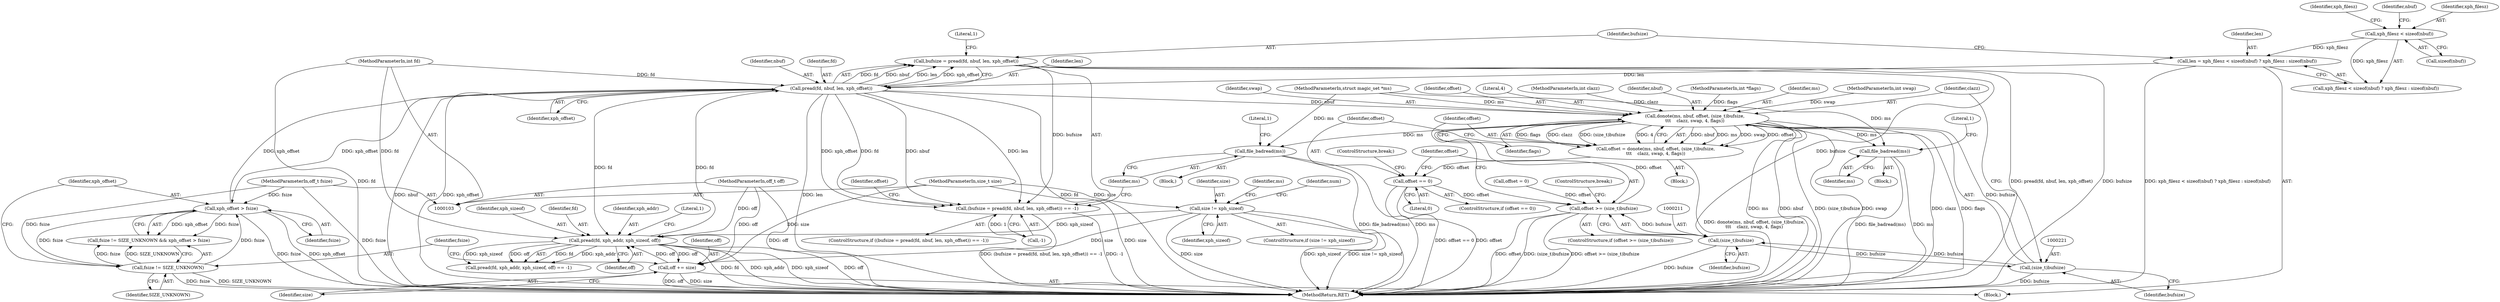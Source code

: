 digraph "0_file_445c8fb0ebff85195be94cd9f7e1df89cade5c7f@API" {
"1000187" [label="(Call,bufsize = pread(fd, nbuf, len, xph_offset))"];
"1000189" [label="(Call,pread(fd, nbuf, len, xph_offset))"];
"1000144" [label="(Call,pread(fd, xph_addr, xph_sizeof, off))"];
"1000107" [label="(MethodParameterIn,int fd)"];
"1000121" [label="(Call,size != xph_sizeof)"];
"1000110" [label="(MethodParameterIn,size_t size)"];
"1000157" [label="(Call,off += size)"];
"1000108" [label="(MethodParameterIn,off_t off)"];
"1000175" [label="(Call,len = xph_filesz < sizeof(nbuf) ? xph_filesz : sizeof(nbuf))"];
"1000178" [label="(Call,xph_filesz < sizeof(nbuf))"];
"1000165" [label="(Call,xph_offset > fsize)"];
"1000162" [label="(Call,fsize != SIZE_UNKNOWN)"];
"1000111" [label="(MethodParameterIn,off_t fsize)"];
"1000186" [label="(Call,(bufsize = pread(fd, nbuf, len, xph_offset)) == -1)"];
"1000210" [label="(Call,(size_t)bufsize)"];
"1000208" [label="(Call,offset >= (size_t)bufsize)"];
"1000216" [label="(Call,donote(ms, nbuf, offset, (size_t)bufsize,\n\t\t\t    clazz, swap, 4, flags))"];
"1000152" [label="(Call,file_badread(ms))"];
"1000197" [label="(Call,file_badread(ms))"];
"1000214" [label="(Call,offset = donote(ms, nbuf, offset, (size_t)bufsize,\n\t\t\t    clazz, swap, 4, flags))"];
"1000228" [label="(Call,offset == 0)"];
"1000220" [label="(Call,(size_t)bufsize)"];
"1000166" [label="(Identifier,xph_offset)"];
"1000219" [label="(Identifier,offset)"];
"1000121" [label="(Call,size != xph_sizeof)"];
"1000203" [label="(Identifier,offset)"];
"1000162" [label="(Call,fsize != SIZE_UNKNOWN)"];
"1000218" [label="(Identifier,nbuf)"];
"1000214" [label="(Call,offset = donote(ms, nbuf, offset, (size_t)bufsize,\n\t\t\t    clazz, swap, 4, flags))"];
"1000112" [label="(MethodParameterIn,int *flags)"];
"1000107" [label="(MethodParameterIn,int fd)"];
"1000217" [label="(Identifier,ms)"];
"1000189" [label="(Call,pread(fd, nbuf, len, xph_offset))"];
"1000192" [label="(Identifier,len)"];
"1000194" [label="(Call,-1)"];
"1000209" [label="(Identifier,offset)"];
"1000195" [label="(Literal,1)"];
"1000165" [label="(Call,xph_offset > fsize)"];
"1000178" [label="(Call,xph_filesz < sizeof(nbuf))"];
"1000167" [label="(Identifier,fsize)"];
"1000180" [label="(Call,sizeof(nbuf))"];
"1000164" [label="(Identifier,SIZE_UNKNOWN)"];
"1000141" [label="(Block,)"];
"1000104" [label="(MethodParameterIn,struct magic_set *ms)"];
"1000234" [label="(MethodReturn,RET)"];
"1000191" [label="(Identifier,nbuf)"];
"1000226" [label="(Identifier,flags)"];
"1000123" [label="(Identifier,xph_sizeof)"];
"1000197" [label="(Call,file_badread(ms))"];
"1000187" [label="(Call,bufsize = pread(fd, nbuf, len, xph_offset))"];
"1000177" [label="(Call,xph_filesz < sizeof(nbuf) ? xph_filesz : sizeof(nbuf))"];
"1000212" [label="(Identifier,bufsize)"];
"1000146" [label="(Identifier,xph_addr)"];
"1000161" [label="(Call,fsize != SIZE_UNKNOWN && xph_offset > fsize)"];
"1000208" [label="(Call,offset >= (size_t)bufsize)"];
"1000111" [label="(MethodParameterIn,off_t fsize)"];
"1000220" [label="(Call,(size_t)bufsize)"];
"1000148" [label="(Identifier,off)"];
"1000158" [label="(Identifier,off)"];
"1000207" [label="(ControlStructure,if (offset >= (size_t)bufsize))"];
"1000182" [label="(Identifier,xph_filesz)"];
"1000184" [label="(Identifier,nbuf)"];
"1000106" [label="(MethodParameterIn,int swap)"];
"1000143" [label="(Call,pread(fd, xph_addr, xph_sizeof, off) == -1)"];
"1000120" [label="(ControlStructure,if (size != xph_sizeof))"];
"1000224" [label="(Identifier,swap)"];
"1000157" [label="(Call,off += size)"];
"1000186" [label="(Call,(bufsize = pread(fd, nbuf, len, xph_offset)) == -1)"];
"1000156" [label="(Literal,1)"];
"1000110" [label="(MethodParameterIn,size_t size)"];
"1000206" [label="(Block,)"];
"1000210" [label="(Call,(size_t)bufsize)"];
"1000190" [label="(Identifier,fd)"];
"1000153" [label="(Identifier,ms)"];
"1000150" [label="(Literal,1)"];
"1000151" [label="(Block,)"];
"1000108" [label="(MethodParameterIn,off_t off)"];
"1000179" [label="(Identifier,xph_filesz)"];
"1000228" [label="(Call,offset == 0)"];
"1000227" [label="(ControlStructure,if (offset == 0))"];
"1000201" [label="(Literal,1)"];
"1000196" [label="(Block,)"];
"1000176" [label="(Identifier,len)"];
"1000231" [label="(ControlStructure,break;)"];
"1000215" [label="(Identifier,offset)"];
"1000223" [label="(Identifier,clazz)"];
"1000225" [label="(Literal,4)"];
"1000185" [label="(ControlStructure,if ((bufsize = pread(fd, nbuf, len, xph_offset)) == -1))"];
"1000147" [label="(Identifier,xph_sizeof)"];
"1000193" [label="(Identifier,xph_offset)"];
"1000188" [label="(Identifier,bufsize)"];
"1000145" [label="(Identifier,fd)"];
"1000222" [label="(Identifier,bufsize)"];
"1000175" [label="(Call,len = xph_filesz < sizeof(nbuf) ? xph_filesz : sizeof(nbuf))"];
"1000122" [label="(Identifier,size)"];
"1000144" [label="(Call,pread(fd, xph_addr, xph_sizeof, off))"];
"1000202" [label="(Call,offset = 0)"];
"1000163" [label="(Identifier,fsize)"];
"1000105" [label="(MethodParameterIn,int clazz)"];
"1000230" [label="(Literal,0)"];
"1000213" [label="(ControlStructure,break;)"];
"1000229" [label="(Identifier,offset)"];
"1000216" [label="(Call,donote(ms, nbuf, offset, (size_t)bufsize,\n\t\t\t    clazz, swap, 4, flags))"];
"1000128" [label="(Identifier,ms)"];
"1000159" [label="(Identifier,size)"];
"1000152" [label="(Call,file_badread(ms))"];
"1000198" [label="(Identifier,ms)"];
"1000138" [label="(Identifier,num)"];
"1000187" -> "1000186"  [label="AST: "];
"1000187" -> "1000189"  [label="CFG: "];
"1000188" -> "1000187"  [label="AST: "];
"1000189" -> "1000187"  [label="AST: "];
"1000195" -> "1000187"  [label="CFG: "];
"1000187" -> "1000234"  [label="DDG: bufsize"];
"1000187" -> "1000234"  [label="DDG: pread(fd, nbuf, len, xph_offset)"];
"1000187" -> "1000186"  [label="DDG: bufsize"];
"1000189" -> "1000187"  [label="DDG: fd"];
"1000189" -> "1000187"  [label="DDG: nbuf"];
"1000189" -> "1000187"  [label="DDG: len"];
"1000189" -> "1000187"  [label="DDG: xph_offset"];
"1000187" -> "1000210"  [label="DDG: bufsize"];
"1000189" -> "1000193"  [label="CFG: "];
"1000190" -> "1000189"  [label="AST: "];
"1000191" -> "1000189"  [label="AST: "];
"1000192" -> "1000189"  [label="AST: "];
"1000193" -> "1000189"  [label="AST: "];
"1000189" -> "1000234"  [label="DDG: fd"];
"1000189" -> "1000234"  [label="DDG: nbuf"];
"1000189" -> "1000234"  [label="DDG: xph_offset"];
"1000189" -> "1000234"  [label="DDG: len"];
"1000189" -> "1000144"  [label="DDG: fd"];
"1000189" -> "1000165"  [label="DDG: xph_offset"];
"1000189" -> "1000186"  [label="DDG: fd"];
"1000189" -> "1000186"  [label="DDG: nbuf"];
"1000189" -> "1000186"  [label="DDG: len"];
"1000189" -> "1000186"  [label="DDG: xph_offset"];
"1000144" -> "1000189"  [label="DDG: fd"];
"1000107" -> "1000189"  [label="DDG: fd"];
"1000175" -> "1000189"  [label="DDG: len"];
"1000165" -> "1000189"  [label="DDG: xph_offset"];
"1000189" -> "1000216"  [label="DDG: nbuf"];
"1000144" -> "1000143"  [label="AST: "];
"1000144" -> "1000148"  [label="CFG: "];
"1000145" -> "1000144"  [label="AST: "];
"1000146" -> "1000144"  [label="AST: "];
"1000147" -> "1000144"  [label="AST: "];
"1000148" -> "1000144"  [label="AST: "];
"1000150" -> "1000144"  [label="CFG: "];
"1000144" -> "1000234"  [label="DDG: off"];
"1000144" -> "1000234"  [label="DDG: fd"];
"1000144" -> "1000234"  [label="DDG: xph_addr"];
"1000144" -> "1000234"  [label="DDG: xph_sizeof"];
"1000144" -> "1000143"  [label="DDG: fd"];
"1000144" -> "1000143"  [label="DDG: xph_addr"];
"1000144" -> "1000143"  [label="DDG: xph_sizeof"];
"1000144" -> "1000143"  [label="DDG: off"];
"1000107" -> "1000144"  [label="DDG: fd"];
"1000121" -> "1000144"  [label="DDG: xph_sizeof"];
"1000157" -> "1000144"  [label="DDG: off"];
"1000108" -> "1000144"  [label="DDG: off"];
"1000144" -> "1000157"  [label="DDG: off"];
"1000107" -> "1000103"  [label="AST: "];
"1000107" -> "1000234"  [label="DDG: fd"];
"1000121" -> "1000120"  [label="AST: "];
"1000121" -> "1000123"  [label="CFG: "];
"1000122" -> "1000121"  [label="AST: "];
"1000123" -> "1000121"  [label="AST: "];
"1000128" -> "1000121"  [label="CFG: "];
"1000138" -> "1000121"  [label="CFG: "];
"1000121" -> "1000234"  [label="DDG: xph_sizeof"];
"1000121" -> "1000234"  [label="DDG: size != xph_sizeof"];
"1000121" -> "1000234"  [label="DDG: size"];
"1000110" -> "1000121"  [label="DDG: size"];
"1000121" -> "1000157"  [label="DDG: size"];
"1000110" -> "1000103"  [label="AST: "];
"1000110" -> "1000234"  [label="DDG: size"];
"1000110" -> "1000157"  [label="DDG: size"];
"1000157" -> "1000141"  [label="AST: "];
"1000157" -> "1000159"  [label="CFG: "];
"1000158" -> "1000157"  [label="AST: "];
"1000159" -> "1000157"  [label="AST: "];
"1000163" -> "1000157"  [label="CFG: "];
"1000157" -> "1000234"  [label="DDG: size"];
"1000157" -> "1000234"  [label="DDG: off"];
"1000108" -> "1000157"  [label="DDG: off"];
"1000108" -> "1000103"  [label="AST: "];
"1000108" -> "1000234"  [label="DDG: off"];
"1000175" -> "1000141"  [label="AST: "];
"1000175" -> "1000177"  [label="CFG: "];
"1000176" -> "1000175"  [label="AST: "];
"1000177" -> "1000175"  [label="AST: "];
"1000188" -> "1000175"  [label="CFG: "];
"1000175" -> "1000234"  [label="DDG: xph_filesz < sizeof(nbuf) ? xph_filesz : sizeof(nbuf)"];
"1000178" -> "1000175"  [label="DDG: xph_filesz"];
"1000178" -> "1000177"  [label="AST: "];
"1000178" -> "1000180"  [label="CFG: "];
"1000179" -> "1000178"  [label="AST: "];
"1000180" -> "1000178"  [label="AST: "];
"1000182" -> "1000178"  [label="CFG: "];
"1000184" -> "1000178"  [label="CFG: "];
"1000178" -> "1000177"  [label="DDG: xph_filesz"];
"1000165" -> "1000161"  [label="AST: "];
"1000165" -> "1000167"  [label="CFG: "];
"1000166" -> "1000165"  [label="AST: "];
"1000167" -> "1000165"  [label="AST: "];
"1000161" -> "1000165"  [label="CFG: "];
"1000165" -> "1000234"  [label="DDG: xph_offset"];
"1000165" -> "1000234"  [label="DDG: fsize"];
"1000165" -> "1000162"  [label="DDG: fsize"];
"1000165" -> "1000161"  [label="DDG: xph_offset"];
"1000165" -> "1000161"  [label="DDG: fsize"];
"1000162" -> "1000165"  [label="DDG: fsize"];
"1000111" -> "1000165"  [label="DDG: fsize"];
"1000162" -> "1000161"  [label="AST: "];
"1000162" -> "1000164"  [label="CFG: "];
"1000163" -> "1000162"  [label="AST: "];
"1000164" -> "1000162"  [label="AST: "];
"1000166" -> "1000162"  [label="CFG: "];
"1000161" -> "1000162"  [label="CFG: "];
"1000162" -> "1000234"  [label="DDG: SIZE_UNKNOWN"];
"1000162" -> "1000234"  [label="DDG: fsize"];
"1000162" -> "1000161"  [label="DDG: fsize"];
"1000162" -> "1000161"  [label="DDG: SIZE_UNKNOWN"];
"1000111" -> "1000162"  [label="DDG: fsize"];
"1000111" -> "1000103"  [label="AST: "];
"1000111" -> "1000234"  [label="DDG: fsize"];
"1000186" -> "1000185"  [label="AST: "];
"1000186" -> "1000194"  [label="CFG: "];
"1000194" -> "1000186"  [label="AST: "];
"1000198" -> "1000186"  [label="CFG: "];
"1000203" -> "1000186"  [label="CFG: "];
"1000186" -> "1000234"  [label="DDG: -1"];
"1000186" -> "1000234"  [label="DDG: (bufsize = pread(fd, nbuf, len, xph_offset)) == -1"];
"1000194" -> "1000186"  [label="DDG: 1"];
"1000210" -> "1000208"  [label="AST: "];
"1000210" -> "1000212"  [label="CFG: "];
"1000211" -> "1000210"  [label="AST: "];
"1000212" -> "1000210"  [label="AST: "];
"1000208" -> "1000210"  [label="CFG: "];
"1000210" -> "1000234"  [label="DDG: bufsize"];
"1000210" -> "1000208"  [label="DDG: bufsize"];
"1000220" -> "1000210"  [label="DDG: bufsize"];
"1000210" -> "1000220"  [label="DDG: bufsize"];
"1000208" -> "1000207"  [label="AST: "];
"1000209" -> "1000208"  [label="AST: "];
"1000213" -> "1000208"  [label="CFG: "];
"1000215" -> "1000208"  [label="CFG: "];
"1000208" -> "1000234"  [label="DDG: offset"];
"1000208" -> "1000234"  [label="DDG: (size_t)bufsize"];
"1000208" -> "1000234"  [label="DDG: offset >= (size_t)bufsize"];
"1000228" -> "1000208"  [label="DDG: offset"];
"1000202" -> "1000208"  [label="DDG: offset"];
"1000208" -> "1000216"  [label="DDG: offset"];
"1000216" -> "1000214"  [label="AST: "];
"1000216" -> "1000226"  [label="CFG: "];
"1000217" -> "1000216"  [label="AST: "];
"1000218" -> "1000216"  [label="AST: "];
"1000219" -> "1000216"  [label="AST: "];
"1000220" -> "1000216"  [label="AST: "];
"1000223" -> "1000216"  [label="AST: "];
"1000224" -> "1000216"  [label="AST: "];
"1000225" -> "1000216"  [label="AST: "];
"1000226" -> "1000216"  [label="AST: "];
"1000214" -> "1000216"  [label="CFG: "];
"1000216" -> "1000234"  [label="DDG: clazz"];
"1000216" -> "1000234"  [label="DDG: flags"];
"1000216" -> "1000234"  [label="DDG: ms"];
"1000216" -> "1000234"  [label="DDG: nbuf"];
"1000216" -> "1000234"  [label="DDG: (size_t)bufsize"];
"1000216" -> "1000234"  [label="DDG: swap"];
"1000216" -> "1000152"  [label="DDG: ms"];
"1000216" -> "1000197"  [label="DDG: ms"];
"1000216" -> "1000214"  [label="DDG: nbuf"];
"1000216" -> "1000214"  [label="DDG: ms"];
"1000216" -> "1000214"  [label="DDG: swap"];
"1000216" -> "1000214"  [label="DDG: offset"];
"1000216" -> "1000214"  [label="DDG: flags"];
"1000216" -> "1000214"  [label="DDG: clazz"];
"1000216" -> "1000214"  [label="DDG: (size_t)bufsize"];
"1000216" -> "1000214"  [label="DDG: 4"];
"1000104" -> "1000216"  [label="DDG: ms"];
"1000220" -> "1000216"  [label="DDG: bufsize"];
"1000105" -> "1000216"  [label="DDG: clazz"];
"1000106" -> "1000216"  [label="DDG: swap"];
"1000112" -> "1000216"  [label="DDG: flags"];
"1000152" -> "1000151"  [label="AST: "];
"1000152" -> "1000153"  [label="CFG: "];
"1000153" -> "1000152"  [label="AST: "];
"1000156" -> "1000152"  [label="CFG: "];
"1000152" -> "1000234"  [label="DDG: file_badread(ms)"];
"1000152" -> "1000234"  [label="DDG: ms"];
"1000104" -> "1000152"  [label="DDG: ms"];
"1000197" -> "1000196"  [label="AST: "];
"1000197" -> "1000198"  [label="CFG: "];
"1000198" -> "1000197"  [label="AST: "];
"1000201" -> "1000197"  [label="CFG: "];
"1000197" -> "1000234"  [label="DDG: file_badread(ms)"];
"1000197" -> "1000234"  [label="DDG: ms"];
"1000104" -> "1000197"  [label="DDG: ms"];
"1000214" -> "1000206"  [label="AST: "];
"1000215" -> "1000214"  [label="AST: "];
"1000229" -> "1000214"  [label="CFG: "];
"1000214" -> "1000234"  [label="DDG: donote(ms, nbuf, offset, (size_t)bufsize,\n\t\t\t    clazz, swap, 4, flags)"];
"1000214" -> "1000228"  [label="DDG: offset"];
"1000228" -> "1000227"  [label="AST: "];
"1000228" -> "1000230"  [label="CFG: "];
"1000229" -> "1000228"  [label="AST: "];
"1000230" -> "1000228"  [label="AST: "];
"1000209" -> "1000228"  [label="CFG: "];
"1000231" -> "1000228"  [label="CFG: "];
"1000228" -> "1000234"  [label="DDG: offset == 0"];
"1000228" -> "1000234"  [label="DDG: offset"];
"1000220" -> "1000222"  [label="CFG: "];
"1000221" -> "1000220"  [label="AST: "];
"1000222" -> "1000220"  [label="AST: "];
"1000223" -> "1000220"  [label="CFG: "];
"1000220" -> "1000234"  [label="DDG: bufsize"];
}
